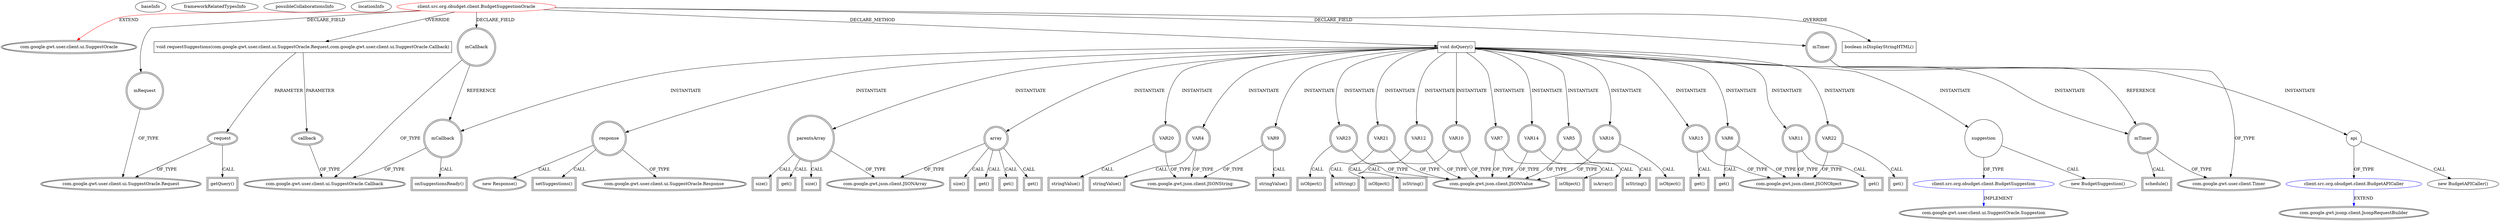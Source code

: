 digraph {
baseInfo[graphId=1160,category="extension_graph",isAnonymous=false,possibleRelation=true]
frameworkRelatedTypesInfo[0="com.google.gwt.user.client.ui.SuggestOracle"]
possibleCollaborationsInfo[0="1160~CLIENT_METHOD_DECLARATION-INSTANTIATION-~com.google.gwt.user.client.ui.SuggestOracle ~com.google.gwt.jsonp.client.JsonpRequestBuilder ~false~false",1="1160~CLIENT_METHOD_DECLARATION-INSTANTIATION-~com.google.gwt.user.client.ui.SuggestOracle ~com.google.gwt.user.client.ui.SuggestOracle.Suggestion ~false~false"]
locationInfo[projectName="daonb-obudget",filePath="/daonb-obudget/obudget-master/src/client/src/org/obudget/client/BudgetSuggestionOracle.java",contextSignature="BudgetSuggestionOracle",graphId="1160"]
0[label="client.src.org.obudget.client.BudgetSuggestionOracle",vertexType="ROOT_CLIENT_CLASS_DECLARATION",isFrameworkType=false,color=red]
1[label="com.google.gwt.user.client.ui.SuggestOracle",vertexType="FRAMEWORK_CLASS_TYPE",isFrameworkType=true,peripheries=2]
2[label="mCallback",vertexType="FIELD_DECLARATION",isFrameworkType=true,peripheries=2,shape=circle]
3[label="com.google.gwt.user.client.ui.SuggestOracle.Callback",vertexType="FRAMEWORK_INTERFACE_TYPE",isFrameworkType=true,peripheries=2]
4[label="mRequest",vertexType="FIELD_DECLARATION",isFrameworkType=true,peripheries=2,shape=circle]
5[label="com.google.gwt.user.client.ui.SuggestOracle.Request",vertexType="FRAMEWORK_CLASS_TYPE",isFrameworkType=true,peripheries=2]
6[label="mTimer",vertexType="FIELD_DECLARATION",isFrameworkType=true,peripheries=2,shape=circle]
7[label="com.google.gwt.user.client.Timer",vertexType="FRAMEWORK_CLASS_TYPE",isFrameworkType=true,peripheries=2]
8[label="boolean isDisplayStringHTML()",vertexType="OVERRIDING_METHOD_DECLARATION",isFrameworkType=false,shape=box]
9[label="void requestSuggestions(com.google.gwt.user.client.ui.SuggestOracle.Request,com.google.gwt.user.client.ui.SuggestOracle.Callback)",vertexType="OVERRIDING_METHOD_DECLARATION",isFrameworkType=false,shape=box]
10[label="request",vertexType="PARAMETER_DECLARATION",isFrameworkType=true,peripheries=2]
12[label="callback",vertexType="PARAMETER_DECLARATION",isFrameworkType=true,peripheries=2]
15[label="getQuery()",vertexType="INSIDE_CALL",isFrameworkType=true,peripheries=2,shape=box]
16[label="void doQuery()",vertexType="CLIENT_METHOD_DECLARATION",isFrameworkType=false,shape=box]
18[label="api",vertexType="VARIABLE_EXPRESION",isFrameworkType=false,shape=circle]
19[label="client.src.org.obudget.client.BudgetAPICaller",vertexType="REFERENCE_CLIENT_CLASS_DECLARATION",isFrameworkType=false,color=blue]
20[label="com.google.gwt.jsonp.client.JsonpRequestBuilder",vertexType="FRAMEWORK_CLASS_TYPE",isFrameworkType=true,peripheries=2]
17[label="new BudgetAPICaller()",vertexType="CONSTRUCTOR_CALL",isFrameworkType=false]
22[label="response",vertexType="VARIABLE_EXPRESION",isFrameworkType=true,peripheries=2,shape=circle]
23[label="com.google.gwt.user.client.ui.SuggestOracle.Response",vertexType="FRAMEWORK_CLASS_TYPE",isFrameworkType=true,peripheries=2]
21[label="new Response()",vertexType="CONSTRUCTOR_CALL",isFrameworkType=true,peripheries=2]
24[label="array",vertexType="VARIABLE_EXPRESION",isFrameworkType=true,peripheries=2,shape=circle]
26[label="com.google.gwt.json.client.JSONArray",vertexType="FRAMEWORK_CLASS_TYPE",isFrameworkType=true,peripheries=2]
25[label="size()",vertexType="INSIDE_CALL",isFrameworkType=true,peripheries=2,shape=box]
27[label="VAR4",vertexType="VARIABLE_EXPRESION",isFrameworkType=true,peripheries=2,shape=circle]
29[label="com.google.gwt.json.client.JSONString",vertexType="FRAMEWORK_CLASS_TYPE",isFrameworkType=true,peripheries=2]
28[label="stringValue()",vertexType="INSIDE_CALL",isFrameworkType=true,peripheries=2,shape=box]
30[label="VAR5",vertexType="VARIABLE_EXPRESION",isFrameworkType=true,peripheries=2,shape=circle]
32[label="com.google.gwt.json.client.JSONValue",vertexType="FRAMEWORK_CLASS_TYPE",isFrameworkType=true,peripheries=2]
31[label="isString()",vertexType="INSIDE_CALL",isFrameworkType=true,peripheries=2,shape=box]
33[label="VAR6",vertexType="VARIABLE_EXPRESION",isFrameworkType=true,peripheries=2,shape=circle]
35[label="com.google.gwt.json.client.JSONObject",vertexType="FRAMEWORK_CLASS_TYPE",isFrameworkType=true,peripheries=2]
34[label="get()",vertexType="INSIDE_CALL",isFrameworkType=true,peripheries=2,shape=box]
36[label="VAR7",vertexType="VARIABLE_EXPRESION",isFrameworkType=true,peripheries=2,shape=circle]
37[label="isObject()",vertexType="INSIDE_CALL",isFrameworkType=true,peripheries=2,shape=box]
40[label="get()",vertexType="INSIDE_CALL",isFrameworkType=true,peripheries=2,shape=box]
41[label="VAR9",vertexType="VARIABLE_EXPRESION",isFrameworkType=true,peripheries=2,shape=circle]
42[label="stringValue()",vertexType="INSIDE_CALL",isFrameworkType=true,peripheries=2,shape=box]
44[label="VAR10",vertexType="VARIABLE_EXPRESION",isFrameworkType=true,peripheries=2,shape=circle]
45[label="isString()",vertexType="INSIDE_CALL",isFrameworkType=true,peripheries=2,shape=box]
47[label="VAR11",vertexType="VARIABLE_EXPRESION",isFrameworkType=true,peripheries=2,shape=circle]
48[label="get()",vertexType="INSIDE_CALL",isFrameworkType=true,peripheries=2,shape=box]
50[label="VAR12",vertexType="VARIABLE_EXPRESION",isFrameworkType=true,peripheries=2,shape=circle]
51[label="isObject()",vertexType="INSIDE_CALL",isFrameworkType=true,peripheries=2,shape=box]
54[label="get()",vertexType="INSIDE_CALL",isFrameworkType=true,peripheries=2,shape=box]
55[label="VAR14",vertexType="VARIABLE_EXPRESION",isFrameworkType=true,peripheries=2,shape=circle]
56[label="isArray()",vertexType="INSIDE_CALL",isFrameworkType=true,peripheries=2,shape=box]
58[label="VAR15",vertexType="VARIABLE_EXPRESION",isFrameworkType=true,peripheries=2,shape=circle]
59[label="get()",vertexType="INSIDE_CALL",isFrameworkType=true,peripheries=2,shape=box]
61[label="VAR16",vertexType="VARIABLE_EXPRESION",isFrameworkType=true,peripheries=2,shape=circle]
62[label="isObject()",vertexType="INSIDE_CALL",isFrameworkType=true,peripheries=2,shape=box]
65[label="get()",vertexType="INSIDE_CALL",isFrameworkType=true,peripheries=2,shape=box]
66[label="parentsArray",vertexType="VARIABLE_EXPRESION",isFrameworkType=true,peripheries=2,shape=circle]
67[label="size()",vertexType="INSIDE_CALL",isFrameworkType=true,peripheries=2,shape=box]
70[label="size()",vertexType="INSIDE_CALL",isFrameworkType=true,peripheries=2,shape=box]
71[label="VAR20",vertexType="VARIABLE_EXPRESION",isFrameworkType=true,peripheries=2,shape=circle]
72[label="stringValue()",vertexType="INSIDE_CALL",isFrameworkType=true,peripheries=2,shape=box]
74[label="VAR21",vertexType="VARIABLE_EXPRESION",isFrameworkType=true,peripheries=2,shape=circle]
75[label="isString()",vertexType="INSIDE_CALL",isFrameworkType=true,peripheries=2,shape=box]
77[label="VAR22",vertexType="VARIABLE_EXPRESION",isFrameworkType=true,peripheries=2,shape=circle]
78[label="get()",vertexType="INSIDE_CALL",isFrameworkType=true,peripheries=2,shape=box]
80[label="VAR23",vertexType="VARIABLE_EXPRESION",isFrameworkType=true,peripheries=2,shape=circle]
81[label="isObject()",vertexType="INSIDE_CALL",isFrameworkType=true,peripheries=2,shape=box]
84[label="get()",vertexType="INSIDE_CALL",isFrameworkType=true,peripheries=2,shape=box]
86[label="suggestion",vertexType="VARIABLE_EXPRESION",isFrameworkType=false,shape=circle]
87[label="client.src.org.obudget.client.BudgetSuggestion",vertexType="REFERENCE_CLIENT_CLASS_DECLARATION",isFrameworkType=false,color=blue]
88[label="com.google.gwt.user.client.ui.SuggestOracle.Suggestion",vertexType="FRAMEWORK_INTERFACE_TYPE",isFrameworkType=true,peripheries=2]
85[label="new BudgetSuggestion()",vertexType="CONSTRUCTOR_CALL",isFrameworkType=false]
90[label="setSuggestions()",vertexType="INSIDE_CALL",isFrameworkType=true,peripheries=2,shape=box]
91[label="mCallback",vertexType="VARIABLE_EXPRESION",isFrameworkType=true,peripheries=2,shape=circle]
92[label="onSuggestionsReady()",vertexType="INSIDE_CALL",isFrameworkType=true,peripheries=2,shape=box]
94[label="mTimer",vertexType="VARIABLE_EXPRESION",isFrameworkType=true,peripheries=2,shape=circle]
95[label="schedule()",vertexType="INSIDE_CALL",isFrameworkType=true,peripheries=2,shape=box]
0->1[label="EXTEND",color=red]
0->2[label="DECLARE_FIELD"]
2->3[label="OF_TYPE"]
0->4[label="DECLARE_FIELD"]
4->5[label="OF_TYPE"]
0->6[label="DECLARE_FIELD"]
6->7[label="OF_TYPE"]
0->8[label="OVERRIDE"]
0->9[label="OVERRIDE"]
10->5[label="OF_TYPE"]
9->10[label="PARAMETER"]
12->3[label="OF_TYPE"]
9->12[label="PARAMETER"]
10->15[label="CALL"]
0->16[label="DECLARE_METHOD"]
16->18[label="INSTANTIATE"]
19->20[label="EXTEND",color=blue]
18->19[label="OF_TYPE"]
18->17[label="CALL"]
16->22[label="INSTANTIATE"]
22->23[label="OF_TYPE"]
22->21[label="CALL"]
16->24[label="INSTANTIATE"]
24->26[label="OF_TYPE"]
24->25[label="CALL"]
16->27[label="INSTANTIATE"]
27->29[label="OF_TYPE"]
27->28[label="CALL"]
16->30[label="INSTANTIATE"]
30->32[label="OF_TYPE"]
30->31[label="CALL"]
16->33[label="INSTANTIATE"]
33->35[label="OF_TYPE"]
33->34[label="CALL"]
16->36[label="INSTANTIATE"]
36->32[label="OF_TYPE"]
36->37[label="CALL"]
24->40[label="CALL"]
16->41[label="INSTANTIATE"]
41->29[label="OF_TYPE"]
41->42[label="CALL"]
16->44[label="INSTANTIATE"]
44->32[label="OF_TYPE"]
44->45[label="CALL"]
16->47[label="INSTANTIATE"]
47->35[label="OF_TYPE"]
47->48[label="CALL"]
16->50[label="INSTANTIATE"]
50->32[label="OF_TYPE"]
50->51[label="CALL"]
24->54[label="CALL"]
16->55[label="INSTANTIATE"]
55->32[label="OF_TYPE"]
55->56[label="CALL"]
16->58[label="INSTANTIATE"]
58->35[label="OF_TYPE"]
58->59[label="CALL"]
16->61[label="INSTANTIATE"]
61->32[label="OF_TYPE"]
61->62[label="CALL"]
24->65[label="CALL"]
16->66[label="INSTANTIATE"]
66->26[label="OF_TYPE"]
66->67[label="CALL"]
66->70[label="CALL"]
16->71[label="INSTANTIATE"]
71->29[label="OF_TYPE"]
71->72[label="CALL"]
16->74[label="INSTANTIATE"]
74->32[label="OF_TYPE"]
74->75[label="CALL"]
16->77[label="INSTANTIATE"]
77->35[label="OF_TYPE"]
77->78[label="CALL"]
16->80[label="INSTANTIATE"]
80->32[label="OF_TYPE"]
80->81[label="CALL"]
66->84[label="CALL"]
16->86[label="INSTANTIATE"]
87->88[label="IMPLEMENT",color=blue]
86->87[label="OF_TYPE"]
86->85[label="CALL"]
22->90[label="CALL"]
16->91[label="INSTANTIATE"]
2->91[label="REFERENCE"]
91->3[label="OF_TYPE"]
91->92[label="CALL"]
16->94[label="INSTANTIATE"]
6->94[label="REFERENCE"]
94->7[label="OF_TYPE"]
94->95[label="CALL"]
}
